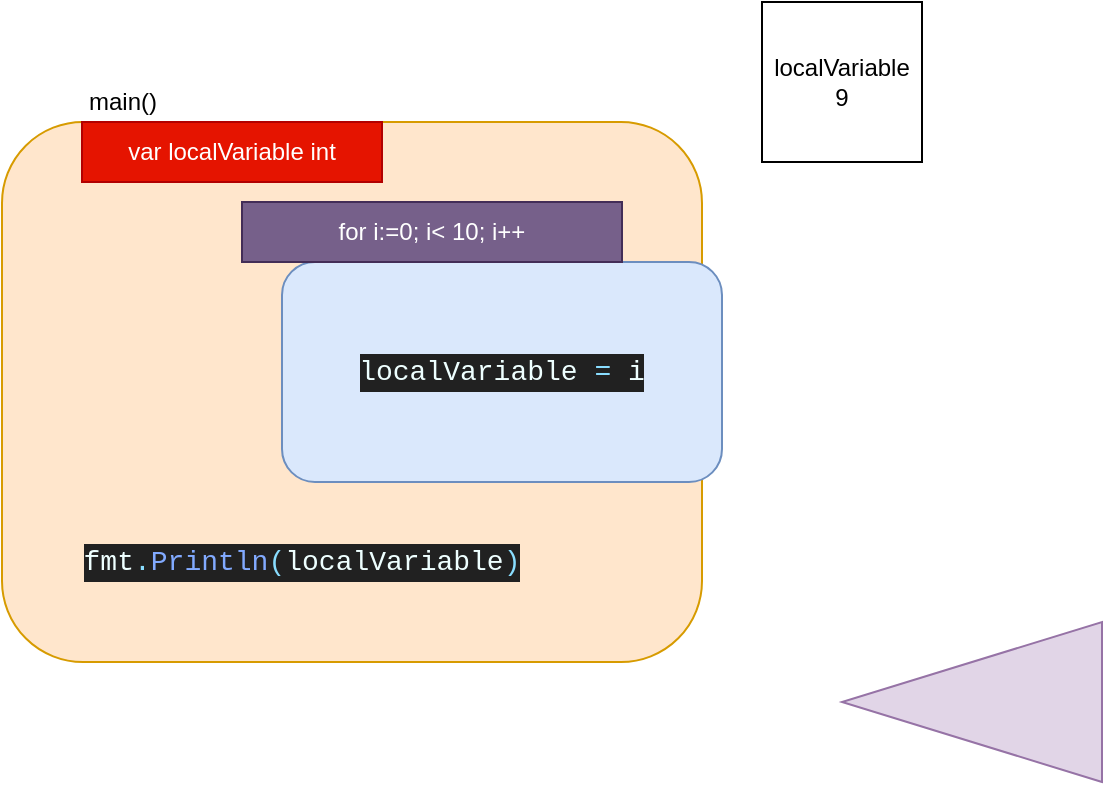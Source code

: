 <mxfile version="16.0.2"><diagram id="fov6x0hmgg4Qa33Xo3Gz" name="Page-1"><mxGraphModel dx="865" dy="453" grid="1" gridSize="10" guides="1" tooltips="1" connect="1" arrows="1" fold="1" page="1" pageScale="1" pageWidth="850" pageHeight="1100" math="0" shadow="0"><root><mxCell id="0"/><mxCell id="1" parent="0"/><mxCell id="LdqghRoYx89WHHcuxHbK-1" value="" style="rounded=1;whiteSpace=wrap;html=1;fillColor=#ffe6cc;strokeColor=#d79b00;" vertex="1" parent="1"><mxGeometry x="140" y="70" width="350" height="270" as="geometry"/></mxCell><mxCell id="LdqghRoYx89WHHcuxHbK-2" value="main()" style="text;html=1;align=center;verticalAlign=middle;resizable=0;points=[];autosize=1;strokeColor=none;fillColor=none;" vertex="1" parent="1"><mxGeometry x="175" y="50" width="50" height="20" as="geometry"/></mxCell><mxCell id="LdqghRoYx89WHHcuxHbK-3" value="&#10;&#10;&lt;div style=&quot;color: rgb(238, 255, 255); background-color: rgb(33, 33, 33); font-family: consolas, &amp;quot;courier new&amp;quot;, monospace; font-weight: normal; font-size: 14px; line-height: 19px;&quot;&gt;&lt;div&gt;&lt;span style=&quot;color: #eeffff&quot;&gt;localVariable &lt;/span&gt;&lt;span style=&quot;color: #89ddff&quot;&gt;=&lt;/span&gt;&lt;span style=&quot;color: #eeffff&quot;&gt; i&lt;/span&gt;&lt;/div&gt;&lt;/div&gt;&#10;&#10;" style="rounded=1;whiteSpace=wrap;html=1;fillColor=#dae8fc;strokeColor=#6c8ebf;" vertex="1" parent="1"><mxGeometry x="280" y="140" width="220" height="110" as="geometry"/></mxCell><mxCell id="LdqghRoYx89WHHcuxHbK-5" value="for i:=0; i&amp;lt; 10; i++" style="text;html=1;strokeColor=#432D57;fillColor=#76608a;align=center;verticalAlign=middle;whiteSpace=wrap;rounded=0;fontColor=#ffffff;" vertex="1" parent="1"><mxGeometry x="260" y="110" width="190" height="30" as="geometry"/></mxCell><mxCell id="LdqghRoYx89WHHcuxHbK-6" value="" style="triangle;whiteSpace=wrap;html=1;rotation=-180;fillColor=#e1d5e7;strokeColor=#9673a6;" vertex="1" parent="1"><mxGeometry x="560" y="320" width="130" height="80" as="geometry"/></mxCell><mxCell id="LdqghRoYx89WHHcuxHbK-7" value="&lt;div style=&quot;color: rgb(238 , 255 , 255) ; background-color: rgb(33 , 33 , 33) ; font-family: &amp;#34;consolas&amp;#34; , &amp;#34;courier new&amp;#34; , monospace ; font-size: 14px ; line-height: 19px&quot;&gt;fmt&lt;span style=&quot;color: #89ddff&quot;&gt;.&lt;/span&gt;&lt;span style=&quot;color: #82aaff&quot;&gt;Println&lt;/span&gt;&lt;span style=&quot;color: #89ddff&quot;&gt;(&lt;/span&gt;localVariable&lt;span style=&quot;color: #89ddff&quot;&gt;)&lt;/span&gt;&lt;/div&gt;" style="text;html=1;strokeColor=none;fillColor=none;align=center;verticalAlign=middle;whiteSpace=wrap;rounded=0;" vertex="1" parent="1"><mxGeometry x="260" y="275" width="60" height="30" as="geometry"/></mxCell><mxCell id="LdqghRoYx89WHHcuxHbK-9" value="var localVariable int" style="text;html=1;strokeColor=#B20000;fillColor=#e51400;align=center;verticalAlign=middle;whiteSpace=wrap;rounded=0;fontColor=#ffffff;" vertex="1" parent="1"><mxGeometry x="180" y="70" width="150" height="30" as="geometry"/></mxCell><mxCell id="LdqghRoYx89WHHcuxHbK-10" value="localVariable&lt;br&gt;9" style="whiteSpace=wrap;html=1;aspect=fixed;" vertex="1" parent="1"><mxGeometry x="520" y="10" width="80" height="80" as="geometry"/></mxCell></root></mxGraphModel></diagram></mxfile>